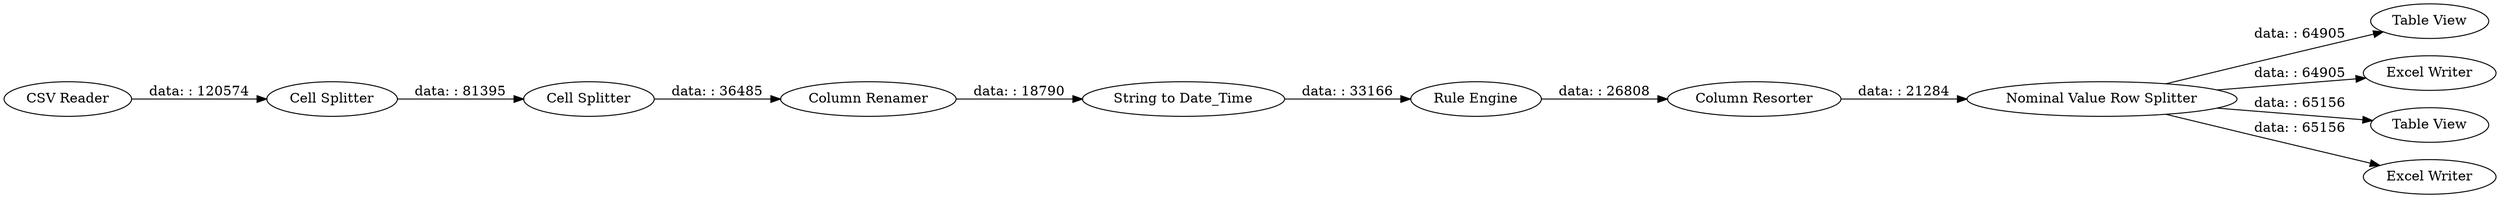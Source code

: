digraph {
	"1323700598773350745_11" [label="Table View"]
	"1323700598773350745_2" [label="Cell Splitter"]
	"1323700598773350745_8" [label="Nominal Value Row Splitter"]
	"1323700598773350745_4" [label="Cell Splitter"]
	"1323700598773350745_5" [label="String to Date_Time"]
	"1323700598773350745_9" [label="Excel Writer"]
	"1323700598773350745_3" [label="Column Renamer"]
	"1323700598773350745_12" [label="Table View"]
	"1323700598773350745_10" [label="Excel Writer"]
	"1323700598773350745_6" [label="Column Resorter"]
	"1323700598773350745_7" [label="Rule Engine"]
	"1323700598773350745_1" [label="CSV Reader"]
	"1323700598773350745_2" -> "1323700598773350745_4" [label="data: : 81395"]
	"1323700598773350745_7" -> "1323700598773350745_6" [label="data: : 26808"]
	"1323700598773350745_4" -> "1323700598773350745_3" [label="data: : 36485"]
	"1323700598773350745_8" -> "1323700598773350745_11" [label="data: : 64905"]
	"1323700598773350745_3" -> "1323700598773350745_5" [label="data: : 18790"]
	"1323700598773350745_6" -> "1323700598773350745_8" [label="data: : 21284"]
	"1323700598773350745_8" -> "1323700598773350745_9" [label="data: : 64905"]
	"1323700598773350745_8" -> "1323700598773350745_12" [label="data: : 65156"]
	"1323700598773350745_5" -> "1323700598773350745_7" [label="data: : 33166"]
	"1323700598773350745_8" -> "1323700598773350745_10" [label="data: : 65156"]
	"1323700598773350745_1" -> "1323700598773350745_2" [label="data: : 120574"]
	rankdir=LR
}
